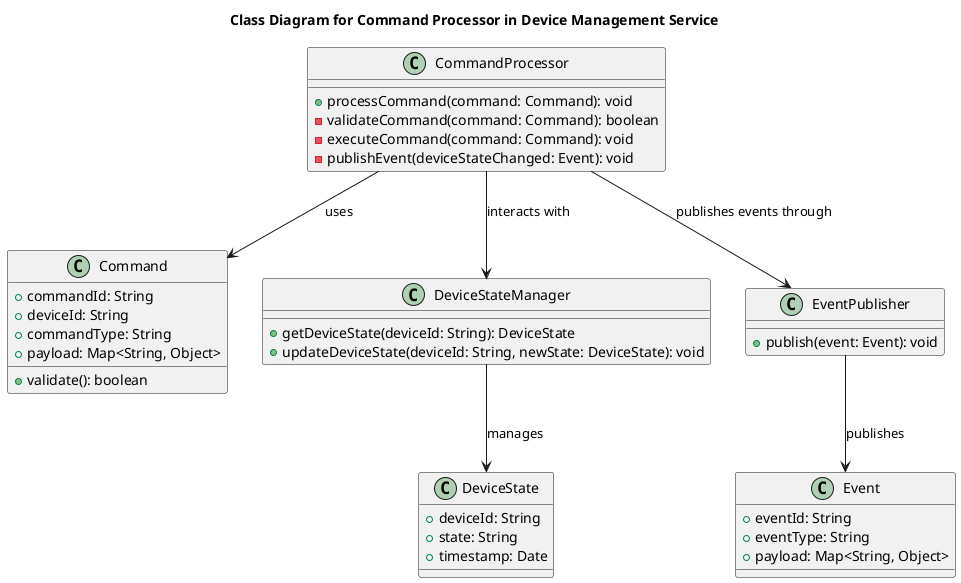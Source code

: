 @startuml
title Class Diagram for Command Processor in Device Management Service

class CommandProcessor {
    +processCommand(command: Command): void
    -validateCommand(command: Command): boolean
    -executeCommand(command: Command): void
    -publishEvent(deviceStateChanged: Event): void
}

class Command {
    +commandId: String
    +deviceId: String
    +commandType: String
    +payload: Map<String, Object>
    +validate(): boolean
}

class DeviceStateManager {
    +getDeviceState(deviceId: String): DeviceState
    +updateDeviceState(deviceId: String, newState: DeviceState): void
}

class EventPublisher {
    +publish(event: Event): void
}

class DeviceState {
    +deviceId: String
    +state: String
    +timestamp: Date
}

class Event {
    +eventId: String
    +eventType: String
    +payload: Map<String, Object>
}

CommandProcessor --> Command : "uses"
CommandProcessor --> DeviceStateManager : "interacts with"
CommandProcessor --> EventPublisher : "publishes events through"
DeviceStateManager --> DeviceState : "manages"
EventPublisher --> Event : "publishes"
@enduml
